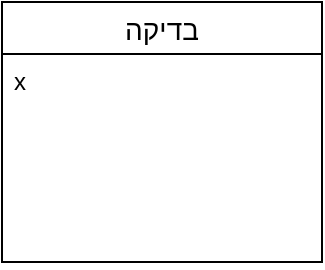 <mxfile version="13.9.1" type="github">
  <diagram id="eMQ5TRxTmStjorEiqi1c" name="Page-1">
    <mxGraphModel dx="782" dy="404" grid="1" gridSize="10" guides="1" tooltips="1" connect="1" arrows="1" fold="1" page="1" pageScale="1" pageWidth="827" pageHeight="1169" math="0" shadow="0">
      <root>
        <mxCell id="0" />
        <mxCell id="1" parent="0" />
        <mxCell id="j3rjkkRVbv-SQNSZ4Iz0-1" value="בדיקה" style="swimlane;fontStyle=0;childLayout=stackLayout;horizontal=1;startSize=26;horizontalStack=0;resizeParent=1;resizeParentMax=0;resizeLast=0;collapsible=1;marginBottom=0;align=center;fontSize=14;" parent="1" vertex="1">
          <mxGeometry x="180" y="50" width="160" height="130" as="geometry" />
        </mxCell>
        <mxCell id="j3rjkkRVbv-SQNSZ4Iz0-3" value="x" style="text;strokeColor=none;fillColor=none;spacingLeft=4;spacingRight=4;overflow=hidden;rotatable=0;points=[[0,0.5],[1,0.5]];portConstraint=eastwest;fontSize=12;" parent="j3rjkkRVbv-SQNSZ4Iz0-1" vertex="1">
          <mxGeometry y="26" width="160" height="104" as="geometry" />
        </mxCell>
      </root>
    </mxGraphModel>
  </diagram>
</mxfile>
